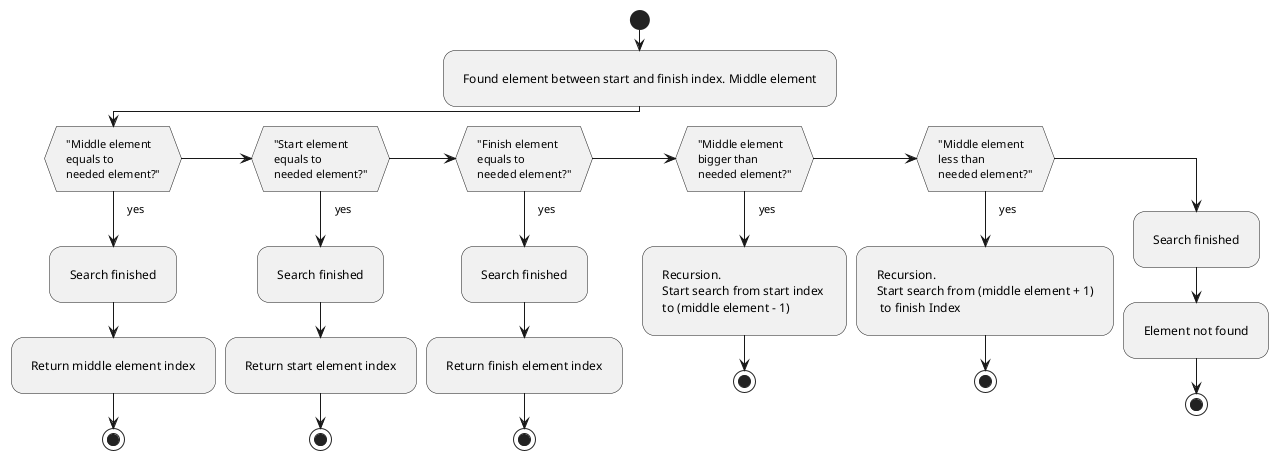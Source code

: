 @startuml

skinparam padding 10

start

:Found element between start and finish index. Middle element;

if ("Middle element 
equals to 
needed element?") then (yes)
    :Search finished;
    :Return middle element index;
    stop
elseif ("Start element 
equals to 
needed element?") then (yes)
    :Search finished;
    :Return start element index;
    stop
elseif ("Finish element 
equals to 
needed element?") then (yes)
    :Search finished;
    :Return finish element index;
    stop
elseif ("Middle element 
bigger than 
needed element?") then (yes)
    :Recursion. 
Start search from start index 
to (middle element - 1);
    stop
elseif ("Middle element 
less than 
needed element?") then (yes)
    :Recursion. 
Start search from (middle element + 1)
 to finish Index;
    stop
else
    :Search finished;
    :Element not found;
    stop
endif
@enduml